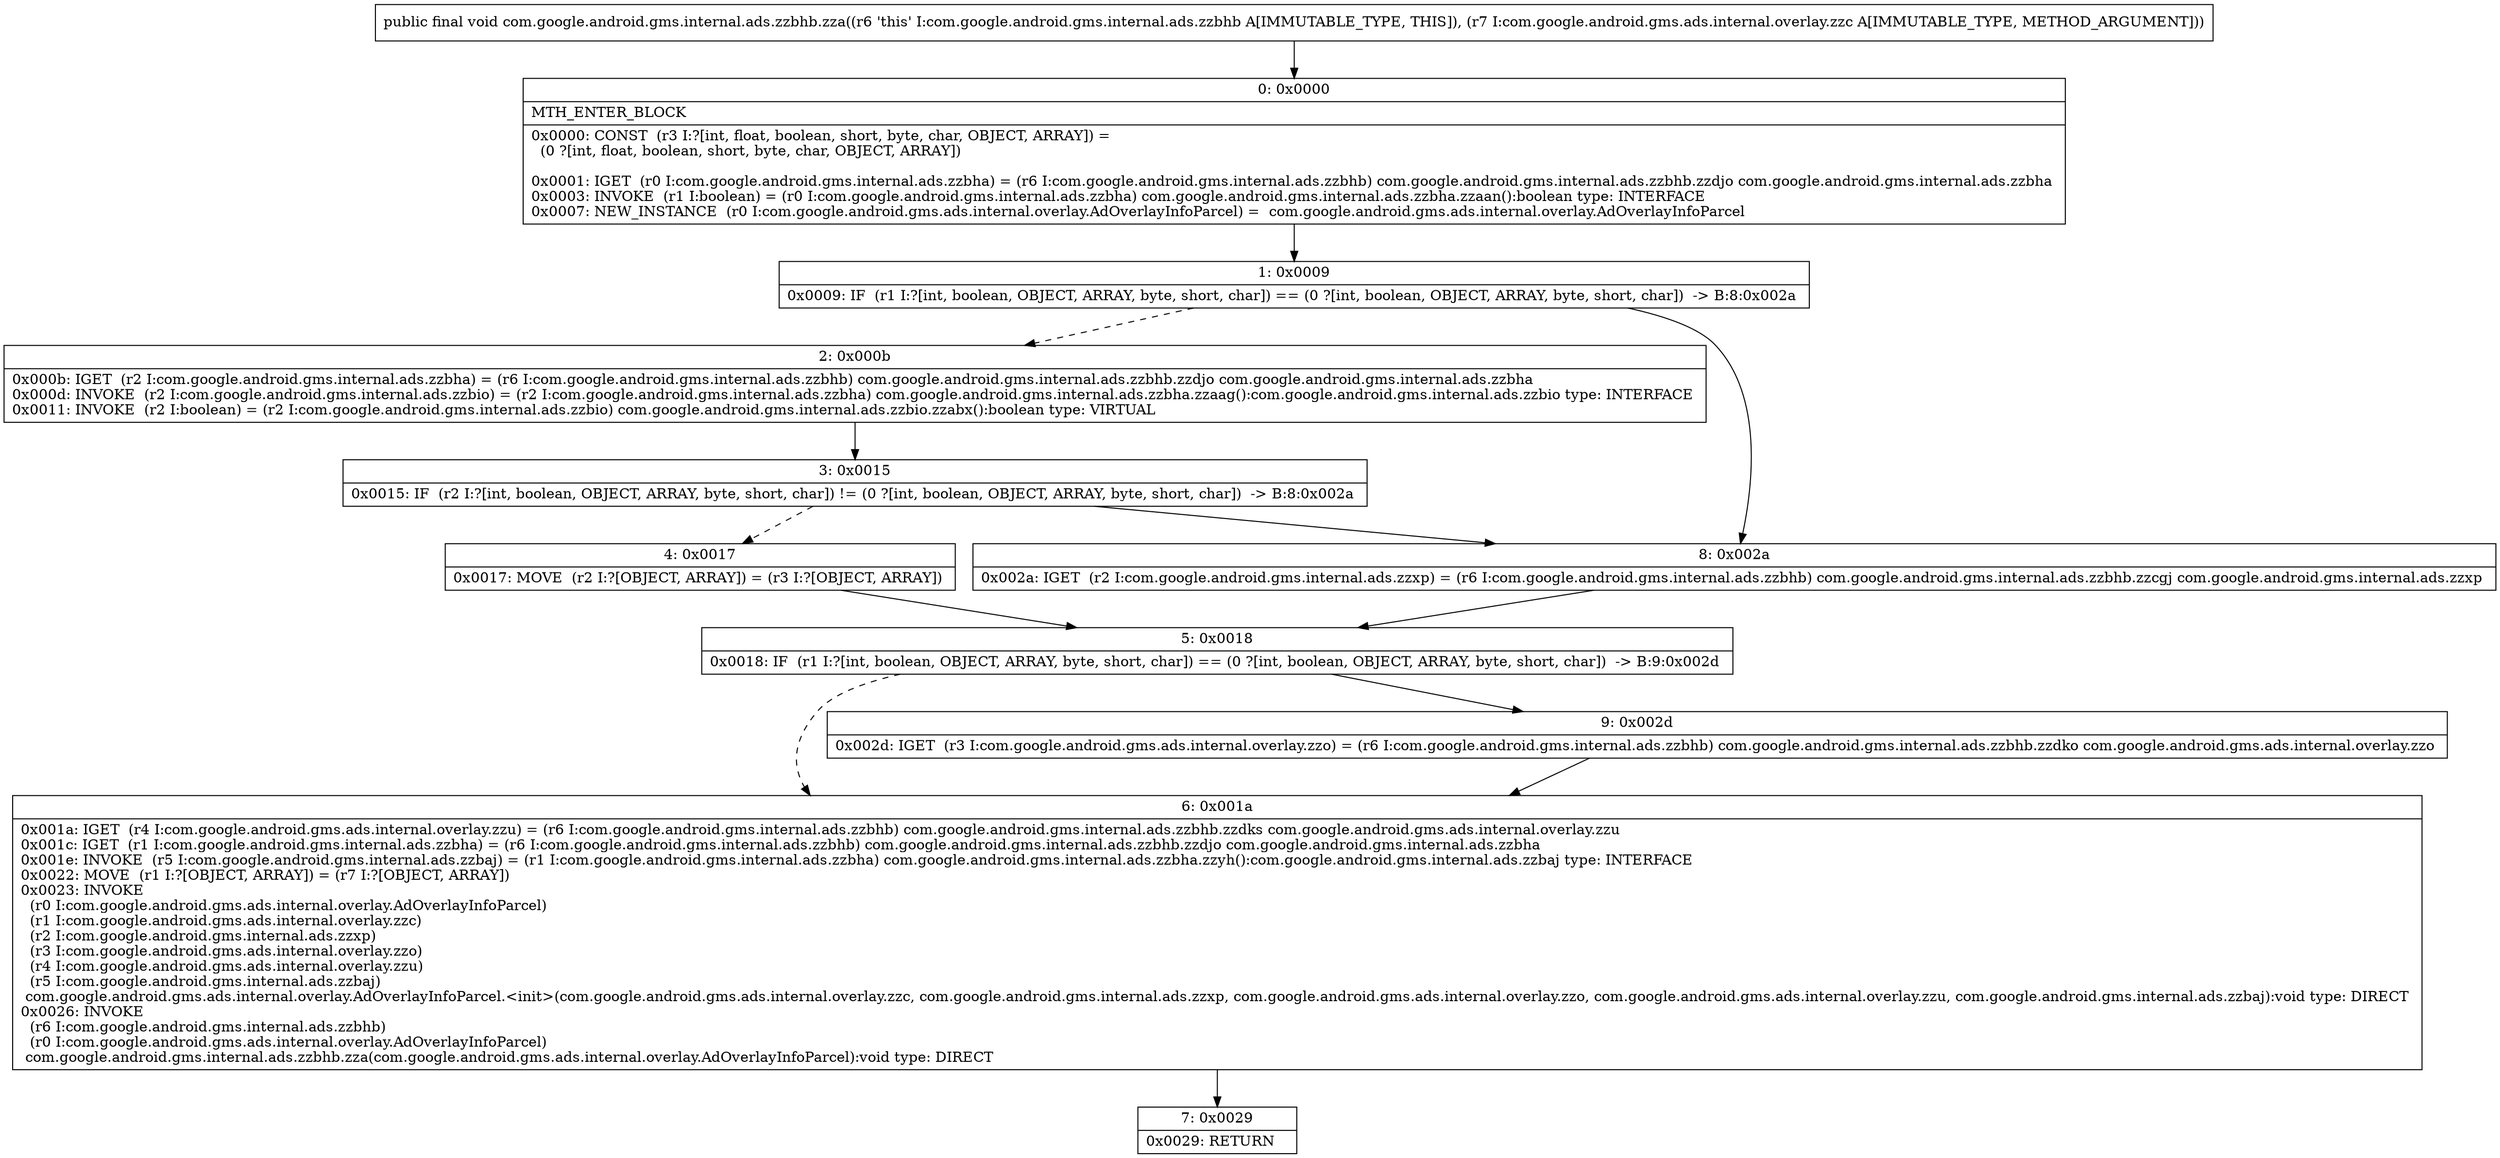 digraph "CFG forcom.google.android.gms.internal.ads.zzbhb.zza(Lcom\/google\/android\/gms\/ads\/internal\/overlay\/zzc;)V" {
Node_0 [shape=record,label="{0\:\ 0x0000|MTH_ENTER_BLOCK\l|0x0000: CONST  (r3 I:?[int, float, boolean, short, byte, char, OBJECT, ARRAY]) = \l  (0 ?[int, float, boolean, short, byte, char, OBJECT, ARRAY])\l \l0x0001: IGET  (r0 I:com.google.android.gms.internal.ads.zzbha) = (r6 I:com.google.android.gms.internal.ads.zzbhb) com.google.android.gms.internal.ads.zzbhb.zzdjo com.google.android.gms.internal.ads.zzbha \l0x0003: INVOKE  (r1 I:boolean) = (r0 I:com.google.android.gms.internal.ads.zzbha) com.google.android.gms.internal.ads.zzbha.zzaan():boolean type: INTERFACE \l0x0007: NEW_INSTANCE  (r0 I:com.google.android.gms.ads.internal.overlay.AdOverlayInfoParcel) =  com.google.android.gms.ads.internal.overlay.AdOverlayInfoParcel \l}"];
Node_1 [shape=record,label="{1\:\ 0x0009|0x0009: IF  (r1 I:?[int, boolean, OBJECT, ARRAY, byte, short, char]) == (0 ?[int, boolean, OBJECT, ARRAY, byte, short, char])  \-\> B:8:0x002a \l}"];
Node_2 [shape=record,label="{2\:\ 0x000b|0x000b: IGET  (r2 I:com.google.android.gms.internal.ads.zzbha) = (r6 I:com.google.android.gms.internal.ads.zzbhb) com.google.android.gms.internal.ads.zzbhb.zzdjo com.google.android.gms.internal.ads.zzbha \l0x000d: INVOKE  (r2 I:com.google.android.gms.internal.ads.zzbio) = (r2 I:com.google.android.gms.internal.ads.zzbha) com.google.android.gms.internal.ads.zzbha.zzaag():com.google.android.gms.internal.ads.zzbio type: INTERFACE \l0x0011: INVOKE  (r2 I:boolean) = (r2 I:com.google.android.gms.internal.ads.zzbio) com.google.android.gms.internal.ads.zzbio.zzabx():boolean type: VIRTUAL \l}"];
Node_3 [shape=record,label="{3\:\ 0x0015|0x0015: IF  (r2 I:?[int, boolean, OBJECT, ARRAY, byte, short, char]) != (0 ?[int, boolean, OBJECT, ARRAY, byte, short, char])  \-\> B:8:0x002a \l}"];
Node_4 [shape=record,label="{4\:\ 0x0017|0x0017: MOVE  (r2 I:?[OBJECT, ARRAY]) = (r3 I:?[OBJECT, ARRAY]) \l}"];
Node_5 [shape=record,label="{5\:\ 0x0018|0x0018: IF  (r1 I:?[int, boolean, OBJECT, ARRAY, byte, short, char]) == (0 ?[int, boolean, OBJECT, ARRAY, byte, short, char])  \-\> B:9:0x002d \l}"];
Node_6 [shape=record,label="{6\:\ 0x001a|0x001a: IGET  (r4 I:com.google.android.gms.ads.internal.overlay.zzu) = (r6 I:com.google.android.gms.internal.ads.zzbhb) com.google.android.gms.internal.ads.zzbhb.zzdks com.google.android.gms.ads.internal.overlay.zzu \l0x001c: IGET  (r1 I:com.google.android.gms.internal.ads.zzbha) = (r6 I:com.google.android.gms.internal.ads.zzbhb) com.google.android.gms.internal.ads.zzbhb.zzdjo com.google.android.gms.internal.ads.zzbha \l0x001e: INVOKE  (r5 I:com.google.android.gms.internal.ads.zzbaj) = (r1 I:com.google.android.gms.internal.ads.zzbha) com.google.android.gms.internal.ads.zzbha.zzyh():com.google.android.gms.internal.ads.zzbaj type: INTERFACE \l0x0022: MOVE  (r1 I:?[OBJECT, ARRAY]) = (r7 I:?[OBJECT, ARRAY]) \l0x0023: INVOKE  \l  (r0 I:com.google.android.gms.ads.internal.overlay.AdOverlayInfoParcel)\l  (r1 I:com.google.android.gms.ads.internal.overlay.zzc)\l  (r2 I:com.google.android.gms.internal.ads.zzxp)\l  (r3 I:com.google.android.gms.ads.internal.overlay.zzo)\l  (r4 I:com.google.android.gms.ads.internal.overlay.zzu)\l  (r5 I:com.google.android.gms.internal.ads.zzbaj)\l com.google.android.gms.ads.internal.overlay.AdOverlayInfoParcel.\<init\>(com.google.android.gms.ads.internal.overlay.zzc, com.google.android.gms.internal.ads.zzxp, com.google.android.gms.ads.internal.overlay.zzo, com.google.android.gms.ads.internal.overlay.zzu, com.google.android.gms.internal.ads.zzbaj):void type: DIRECT \l0x0026: INVOKE  \l  (r6 I:com.google.android.gms.internal.ads.zzbhb)\l  (r0 I:com.google.android.gms.ads.internal.overlay.AdOverlayInfoParcel)\l com.google.android.gms.internal.ads.zzbhb.zza(com.google.android.gms.ads.internal.overlay.AdOverlayInfoParcel):void type: DIRECT \l}"];
Node_7 [shape=record,label="{7\:\ 0x0029|0x0029: RETURN   \l}"];
Node_8 [shape=record,label="{8\:\ 0x002a|0x002a: IGET  (r2 I:com.google.android.gms.internal.ads.zzxp) = (r6 I:com.google.android.gms.internal.ads.zzbhb) com.google.android.gms.internal.ads.zzbhb.zzcgj com.google.android.gms.internal.ads.zzxp \l}"];
Node_9 [shape=record,label="{9\:\ 0x002d|0x002d: IGET  (r3 I:com.google.android.gms.ads.internal.overlay.zzo) = (r6 I:com.google.android.gms.internal.ads.zzbhb) com.google.android.gms.internal.ads.zzbhb.zzdko com.google.android.gms.ads.internal.overlay.zzo \l}"];
MethodNode[shape=record,label="{public final void com.google.android.gms.internal.ads.zzbhb.zza((r6 'this' I:com.google.android.gms.internal.ads.zzbhb A[IMMUTABLE_TYPE, THIS]), (r7 I:com.google.android.gms.ads.internal.overlay.zzc A[IMMUTABLE_TYPE, METHOD_ARGUMENT])) }"];
MethodNode -> Node_0;
Node_0 -> Node_1;
Node_1 -> Node_2[style=dashed];
Node_1 -> Node_8;
Node_2 -> Node_3;
Node_3 -> Node_4[style=dashed];
Node_3 -> Node_8;
Node_4 -> Node_5;
Node_5 -> Node_6[style=dashed];
Node_5 -> Node_9;
Node_6 -> Node_7;
Node_8 -> Node_5;
Node_9 -> Node_6;
}

